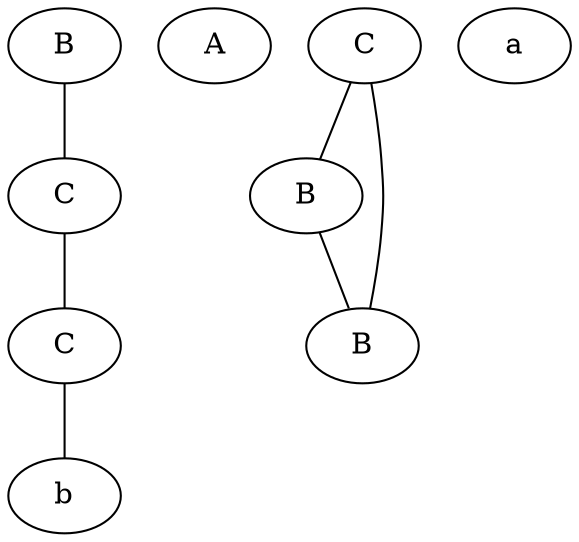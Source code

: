 strict graph G {
  1 [ label="B" ];
  2 [ label="C" ];
  4 [ label="C" ];
  0 [ label="A" ];
  6 [ label="C" ];
  7 [ label="B" ];
  8 [ label="B" ];
  5 [ label="a" ];
  3 [ label="b" ];
  1 -- 2;
  2 -- 4;
  6 -- 7;
  7 -- 8;
  8 -- 6;
  4 -- 3;
}
